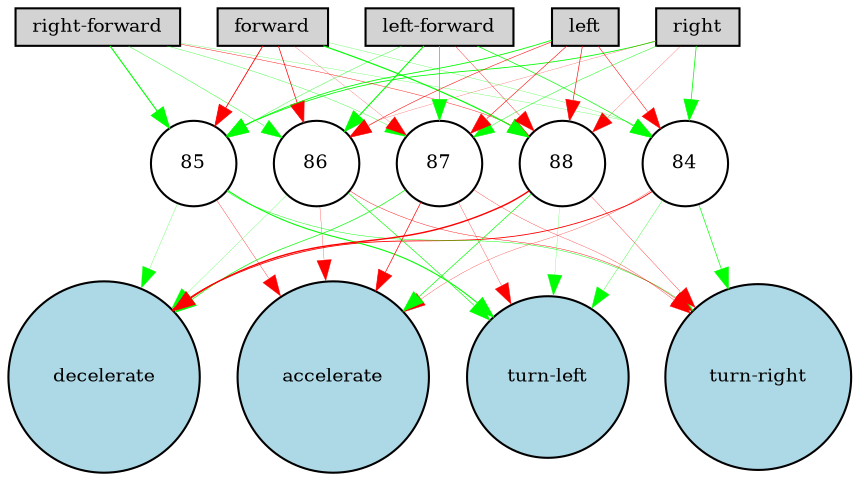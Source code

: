 digraph {
	node [fontsize=9 height=0.2 shape=circle width=0.2]
	right [fillcolor=lightgray shape=box style=filled]
	"right-forward" [fillcolor=lightgray shape=box style=filled]
	forward [fillcolor=lightgray shape=box style=filled]
	"left-forward" [fillcolor=lightgray shape=box style=filled]
	left [fillcolor=lightgray shape=box style=filled]
	"turn-left" [fillcolor=lightblue style=filled]
	"turn-right" [fillcolor=lightblue style=filled]
	decelerate [fillcolor=lightblue style=filled]
	accelerate [fillcolor=lightblue style=filled]
	84 [fillcolor=white style=filled]
	85 [fillcolor=white style=filled]
	86 [fillcolor=white style=filled]
	87 [fillcolor=white style=filled]
	88 [fillcolor=white style=filled]
	right -> 84 [color=green penwidth=0.37267967440200045 style=solid]
	right -> 85 [color=green penwidth=0.40613237062214524 style=solid]
	right -> 86 [color=red penwidth=0.10500271258418441 style=solid]
	right -> 87 [color=green penwidth=0.21528181148935288 style=solid]
	right -> 88 [color=red penwidth=0.1091901848763135 style=solid]
	"right-forward" -> 84 [color=green penwidth=0.11262087460513191 style=solid]
	"right-forward" -> 85 [color=green penwidth=0.5305607356519328 style=solid]
	"right-forward" -> 86 [color=green penwidth=0.19031129395556395 style=solid]
	"right-forward" -> 87 [color=green penwidth=0.15891316574240966 style=solid]
	"right-forward" -> 88 [color=red penwidth=0.2013969322828666 style=solid]
	forward -> 84 [color=green penwidth=0.12547929756074402 style=solid]
	forward -> 85 [color=red penwidth=0.41550882601781014 style=solid]
	forward -> 86 [color=red penwidth=0.34783575727868976 style=solid]
	forward -> 87 [color=red penwidth=0.10280058710310569 style=solid]
	forward -> 88 [color=green penwidth=0.5590030837921993 style=solid]
	"left-forward" -> 84 [color=green penwidth=0.33292211748034106 style=solid]
	"left-forward" -> 85 [color=green penwidth=0.1761407784468121 style=solid]
	"left-forward" -> 86 [color=green penwidth=0.5283903321783684 style=solid]
	"left-forward" -> 87 [color=green penwidth=0.3595150007439175 style=solid]
	"left-forward" -> 88 [color=red penwidth=0.17512827755654228 style=solid]
	left -> 84 [color=red penwidth=0.2473450056757738 style=solid]
	left -> 85 [color=green penwidth=0.41001477576576584 style=solid]
	left -> 86 [color=red penwidth=0.2561694684921785 style=solid]
	left -> 87 [color=red penwidth=0.27568659107876314 style=solid]
	left -> 88 [color=red penwidth=0.3046969856380635 style=solid]
	84 -> "turn-left" [color=green penwidth=0.16616885199791287 style=solid]
	84 -> "turn-right" [color=green penwidth=0.3272085511234475 style=solid]
	84 -> decelerate [color=red penwidth=0.4139763303779601 style=solid]
	84 -> accelerate [color=red penwidth=0.13717331696411178 style=solid]
	85 -> "turn-left" [color=green penwidth=0.5159672806861436 style=solid]
	85 -> "turn-right" [color=green penwidth=0.2156406530264105 style=solid]
	85 -> decelerate [color=green penwidth=0.12264240664169719 style=solid]
	85 -> accelerate [color=red penwidth=0.164881770365735 style=solid]
	86 -> "turn-left" [color=green penwidth=0.30821175468343476 style=solid]
	86 -> "turn-right" [color=red penwidth=0.20409219942383566 style=solid]
	86 -> decelerate [color=green penwidth=0.11003343009208641 style=solid]
	86 -> accelerate [color=red penwidth=0.13056699631952995 style=solid]
	87 -> "turn-left" [color=red penwidth=0.14217095515126232 style=solid]
	87 -> "turn-right" [color=red penwidth=0.14601512482748472 style=solid]
	87 -> decelerate [color=green penwidth=0.333376824557784 style=solid]
	87 -> accelerate [color=red penwidth=0.3396421894932714 style=solid]
	88 -> "turn-left" [color=green penwidth=0.10877135835936239 style=solid]
	88 -> "turn-right" [color=red penwidth=0.15821034983348525 style=solid]
	88 -> decelerate [color=red penwidth=0.6782969663286296 style=solid]
	88 -> accelerate [color=green penwidth=0.3272212599387033 style=solid]
}
